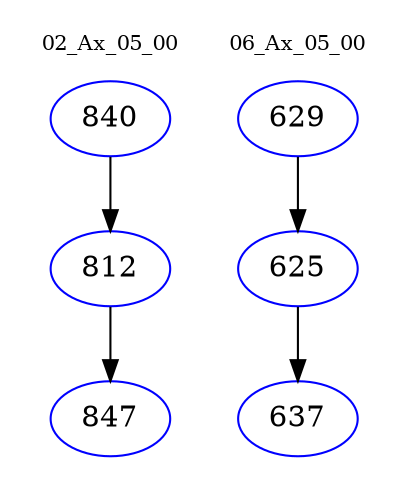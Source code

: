 digraph{
subgraph cluster_0 {
color = white
label = "02_Ax_05_00";
fontsize=10;
T0_840 [label="840", color="blue"]
T0_840 -> T0_812 [color="black"]
T0_812 [label="812", color="blue"]
T0_812 -> T0_847 [color="black"]
T0_847 [label="847", color="blue"]
}
subgraph cluster_1 {
color = white
label = "06_Ax_05_00";
fontsize=10;
T1_629 [label="629", color="blue"]
T1_629 -> T1_625 [color="black"]
T1_625 [label="625", color="blue"]
T1_625 -> T1_637 [color="black"]
T1_637 [label="637", color="blue"]
}
}
